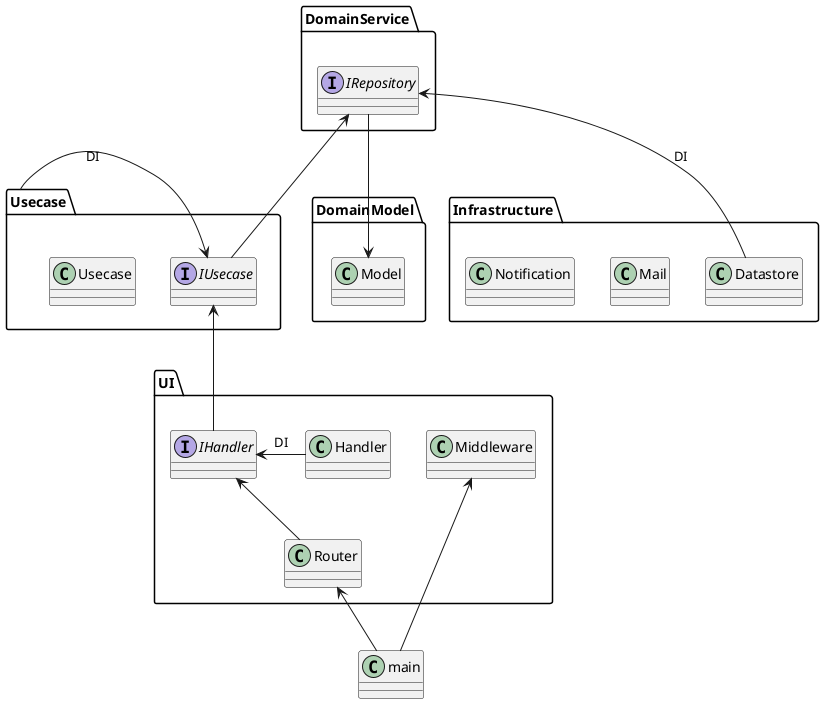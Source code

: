 @startuml
package DomainModel {
  class Model
}

package DomainService {
  interface IRepository
}

package Usecase {
  class Usecase
  interface IUsecase
}

package Infrastructure {
  class Datastore
  class Mail
  class Notification
}
package UI {
  class Router
  class Middleware
  interface IHandler
  class Handler
}
class main

Model <-up- IRepository
IUsecase -up-> IRepository
Usecase -right-> IUsecase: DI
IHandler -up-> IUsecase
Handler -right-> IHandler: DI
Router -up-> IHandler
Datastore -up-> IRepository: DI
main -up-> Router
main -up-> Middleware
@enduml
